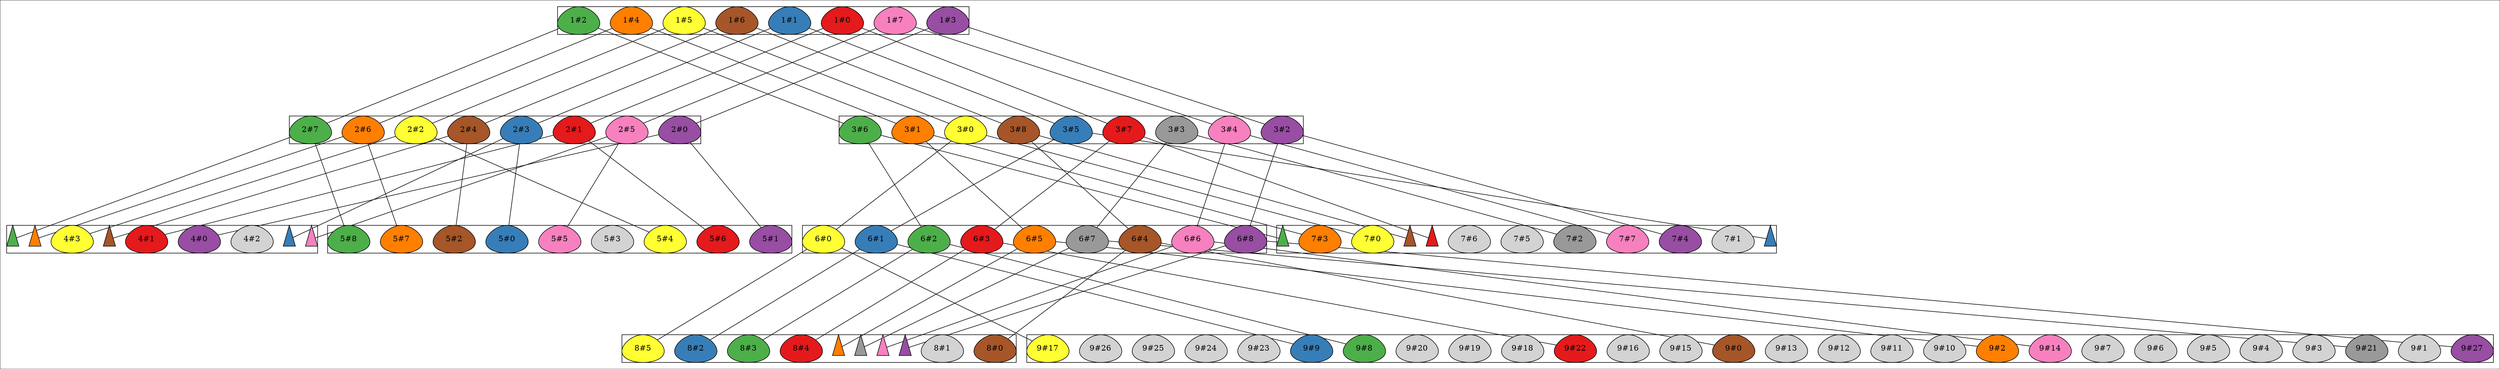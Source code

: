 strict digraph G {
colorscheme=set19;
directed=True;
margin="0.0";
newrank=True;
outputorder=edgesfirst;
rankdir=TB;
splines=False;
"1#0" [colorscheme=set19, fillcolor=1, height="0.7", label="1#0", shape=egg, style=filled, width=1];
"1#1" [colorscheme=set19, fillcolor=2, height="0.7", label="1#1", shape=egg, style=filled, width=1];
"1#2" [colorscheme=set19, fillcolor=3, height="0.7", label="1#2", shape=egg, style=filled, width=1];
"1#3" [colorscheme=set19, fillcolor=4, height="0.7", label="1#3", shape=egg, style=filled, width=1];
"1#4" [colorscheme=set19, fillcolor=5, height="0.7", label="1#4", shape=egg, style=filled, width=1];
"1#5" [colorscheme=set19, fillcolor=6, height="0.7", label="1#5", shape=egg, style=filled, width=1];
"1#6" [colorscheme=set19, fillcolor=7, height="0.7", label="1#6", shape=egg, style=filled, width=1];
"1#7" [colorscheme=set19, fillcolor=8, height="0.7", label="1#7", shape=egg, style=filled, width=1];
subgraph cluster_1 {
label="";
rank=same;
"1#0";
"1#1";
"1#2";
"1#3";
"1#4";
"1#5";
"1#6";
"1#7";
}

"2#0" [colorscheme=set19, fillcolor=4, height="0.7", label="2#0", shape=egg, style=filled, width=1];
"2#1" [colorscheme=set19, fillcolor=1, height="0.7", label="2#1", shape=egg, style=filled, width=1];
"2#2" [colorscheme=set19, fillcolor=6, height="0.7", label="2#2", shape=egg, style=filled, width=1];
"2#3" [colorscheme=set19, fillcolor=2, height="0.7", label="2#3", shape=egg, style=filled, width=1];
"2#4" [colorscheme=set19, fillcolor=7, height="0.7", label="2#4", shape=egg, style=filled, width=1];
"2#5" [colorscheme=set19, fillcolor=8, height="0.7", label="2#5", shape=egg, style=filled, width=1];
"2#6" [colorscheme=set19, fillcolor=5, height="0.7", label="2#6", shape=egg, style=filled, width=1];
"2#7" [colorscheme=set19, fillcolor=3, height="0.7", label="2#7", shape=egg, style=filled, width=1];
subgraph cluster_2 {
label="";
rank=same;
"2#0";
"2#1";
"2#2";
"2#3";
"2#4";
"2#5";
"2#6";
"2#7";
}

"3#0" [colorscheme=set19, fillcolor=6, height="0.7", label="3#0", shape=egg, style=filled, width=1];
"3#1" [colorscheme=set19, fillcolor=5, height="0.7", label="3#1", shape=egg, style=filled, width=1];
"3#2" [colorscheme=set19, fillcolor=4, height="0.7", label="3#2", shape=egg, style=filled, width=1];
"3#3" [colorscheme=set19, fillcolor=9, height="0.7", label="3#3", shape=egg, style=filled, width=1];
"3#4" [colorscheme=set19, fillcolor=8, height="0.7", label="3#4", shape=egg, style=filled, width=1];
"3#5" [colorscheme=set19, fillcolor=2, height="0.7", label="3#5", shape=egg, style=filled, width=1];
"3#6" [colorscheme=set19, fillcolor=3, height="0.7", label="3#6", shape=egg, style=filled, width=1];
"3#7" [colorscheme=set19, fillcolor=1, height="0.7", label="3#7", shape=egg, style=filled, width=1];
"3#8" [colorscheme=set19, fillcolor=7, height="0.7", label="3#8", shape=egg, style=filled, width=1];
subgraph cluster_3 {
label="";
rank=same;
"3#0";
"3#1";
"3#2";
"3#3";
"3#4";
"3#5";
"3#6";
"3#7";
"3#8";
}

"4#0" [colorscheme=set19, fillcolor=4, height="0.7", label="4#0", shape=egg, style=filled, width=1];
"4#1" [colorscheme=set19, fillcolor=1, height="0.7", label="4#1", shape=egg, style=filled, width=1];
"4#2" [height="0.7", label="4#2", shape=egg, style=filled, width=1];
"4#3" [colorscheme=set19, fillcolor=6, height="0.7", label="4#3", shape=egg, style=filled, width=1];
"4#0_death" [colorscheme=set19, fillcolor=2, height="0.7", label="", shape=triangle, style=filled, width="0.3"];
"4#2_death" [colorscheme=set19, fillcolor=7, height="0.7", label="", shape=triangle, style=filled, width="0.3"];
"4#5_death" [colorscheme=set19, fillcolor=8, height="0.7", label="", shape=triangle, style=filled, width="0.3"];
"4#7_death" [colorscheme=set19, fillcolor=5, height="0.7", label="", shape=triangle, style=filled, width="0.3"];
"4#8_death" [colorscheme=set19, fillcolor=3, height="0.7", label="", shape=triangle, style=filled, width="0.3"];
subgraph cluster_4 {
label="";
rank=sink;
"4#0";
"4#1";
"4#2";
"4#3";
"4#0_death";
"4#2_death";
"4#5_death";
"4#7_death";
"4#8_death";
}

"5#0" [colorscheme=set19, fillcolor=2, height="0.7", label="5#0", shape=egg, style=filled, width=1];
"5#1" [colorscheme=set19, fillcolor=4, height="0.7", label="5#1", shape=egg, style=filled, width=1];
"5#2" [colorscheme=set19, fillcolor=7, height="0.7", label="5#2", shape=egg, style=filled, width=1];
"5#3" [height="0.7", label="5#3", shape=egg, style=filled, width=1];
"5#4" [colorscheme=set19, fillcolor=6, height="0.7", label="5#4", shape=egg, style=filled, width=1];
"5#5" [colorscheme=set19, fillcolor=8, height="0.7", label="5#5", shape=egg, style=filled, width=1];
"5#6" [colorscheme=set19, fillcolor=1, height="0.7", label="5#6", shape=egg, style=filled, width=1];
"5#7" [colorscheme=set19, fillcolor=5, height="0.7", label="5#7", shape=egg, style=filled, width=1];
"5#8" [colorscheme=set19, fillcolor=3, height="0.7", label="5#8", shape=egg, style=filled, width=1];
subgraph cluster_5 {
label="";
rank=sink;
"5#0";
"5#1";
"5#2";
"5#3";
"5#4";
"5#5";
"5#6";
"5#7";
"5#8";
}

"6#0" [colorscheme=set19, fillcolor=6, height="0.7", label="6#0", shape=egg, style=filled, width=1];
"6#1" [colorscheme=set19, fillcolor=2, height="0.7", label="6#1", shape=egg, style=filled, width=1];
"6#2" [colorscheme=set19, fillcolor=3, height="0.7", label="6#2", shape=egg, style=filled, width=1];
"6#3" [colorscheme=set19, fillcolor=1, height="0.7", label="6#3", shape=egg, style=filled, width=1];
"6#4" [colorscheme=set19, fillcolor=7, height="0.7", label="6#4", shape=egg, style=filled, width=1];
"6#5" [colorscheme=set19, fillcolor=5, height="0.7", label="6#5", shape=egg, style=filled, width=1];
"6#6" [colorscheme=set19, fillcolor=8, height="0.7", label="6#6", shape=egg, style=filled, width=1];
"6#7" [colorscheme=set19, fillcolor=9, height="0.7", label="6#7", shape=egg, style=filled, width=1];
"6#8" [colorscheme=set19, fillcolor=4, height="0.7", label="6#8", shape=egg, style=filled, width=1];
subgraph cluster_6 {
label="";
rank=same;
"6#0";
"6#1";
"6#2";
"6#3";
"6#4";
"6#5";
"6#6";
"6#7";
"6#8";
}

"7#0" [colorscheme=set19, fillcolor=6, height="0.7", label="7#0", shape=egg, style=filled, width=1];
"7#1" [height="0.7", label="7#1", shape=egg, style=filled, width=1];
"7#2" [colorscheme=set19, fillcolor=9, height="0.7", label="7#2", shape=egg, style=filled, width=1];
"7#3" [colorscheme=set19, fillcolor=5, height="0.7", label="7#3", shape=egg, style=filled, width=1];
"7#4" [colorscheme=set19, fillcolor=4, height="0.7", label="7#4", shape=egg, style=filled, width=1];
"7#5" [height="0.7", label="7#5", shape=egg, style=filled, width=1];
"7#6" [height="0.7", label="7#6", shape=egg, style=filled, width=1];
"7#7" [colorscheme=set19, fillcolor=8, height="0.7", label="7#7", shape=egg, style=filled, width=1];
"7#1_death" [colorscheme=set19, fillcolor=2, height="0.7", label="", shape=triangle, style=filled, width="0.3"];
"7#2_death" [colorscheme=set19, fillcolor=3, height="0.7", label="", shape=triangle, style=filled, width="0.3"];
"7#3_death" [colorscheme=set19, fillcolor=1, height="0.7", label="", shape=triangle, style=filled, width="0.3"];
"7#4_death" [colorscheme=set19, fillcolor=7, height="0.7", label="", shape=triangle, style=filled, width="0.3"];
subgraph cluster_7 {
label="";
rank=sink;
"7#0";
"7#1";
"7#2";
"7#3";
"7#4";
"7#5";
"7#6";
"7#7";
"7#1_death";
"7#2_death";
"7#3_death";
"7#4_death";
}

"8#0" [colorscheme=set19, fillcolor=7, height="0.7", label="8#0", shape=egg, style=filled, width=1];
"8#1" [height="0.7", label="8#1", shape=egg, style=filled, width=1];
"8#2" [colorscheme=set19, fillcolor=2, height="0.7", label="8#2", shape=egg, style=filled, width=1];
"8#3" [colorscheme=set19, fillcolor=3, height="0.7", label="8#3", shape=egg, style=filled, width=1];
"8#4" [colorscheme=set19, fillcolor=1, height="0.7", label="8#4", shape=egg, style=filled, width=1];
"8#5" [colorscheme=set19, fillcolor=6, height="0.7", label="8#5", shape=egg, style=filled, width=1];
"8#2_death" [colorscheme=set19, fillcolor=5, height="0.7", label="", shape=triangle, style=filled, width="0.3"];
"8#14_death" [colorscheme=set19, fillcolor=8, height="0.7", label="", shape=triangle, style=filled, width="0.3"];
"8#21_death" [colorscheme=set19, fillcolor=9, height="0.7", label="", shape=triangle, style=filled, width="0.3"];
"8#27_death" [colorscheme=set19, fillcolor=4, height="0.7", label="", shape=triangle, style=filled, width="0.3"];
subgraph cluster_8 {
label="";
rank=sink;
"8#0";
"8#1";
"8#2";
"8#3";
"8#4";
"8#5";
"8#2_death";
"8#14_death";
"8#21_death";
"8#27_death";
}

"9#0" [colorscheme=set19, fillcolor=7, height="0.7", label="9#0", shape=egg, style=filled, width=1];
"9#1" [height="0.7", label="9#1", shape=egg, style=filled, width=1];
"9#2" [colorscheme=set19, fillcolor=5, height="0.7", label="9#2", shape=egg, style=filled, width=1];
"9#3" [height="0.7", label="9#3", shape=egg, style=filled, width=1];
"9#4" [height="0.7", label="9#4", shape=egg, style=filled, width=1];
"9#5" [height="0.7", label="9#5", shape=egg, style=filled, width=1];
"9#6" [height="0.7", label="9#6", shape=egg, style=filled, width=1];
"9#7" [height="0.7", label="9#7", shape=egg, style=filled, width=1];
"9#8" [colorscheme=set19, fillcolor=3, height="0.7", label="9#8", shape=egg, style=filled, width=1];
"9#9" [colorscheme=set19, fillcolor=2, height="0.7", label="9#9", shape=egg, style=filled, width=1];
"9#10" [height="0.7", label="9#10", shape=egg, style=filled, width=1];
"9#11" [height="0.7", label="9#11", shape=egg, style=filled, width=1];
"9#12" [height="0.7", label="9#12", shape=egg, style=filled, width=1];
"9#13" [height="0.7", label="9#13", shape=egg, style=filled, width=1];
"9#14" [colorscheme=set19, fillcolor=8, height="0.7", label="9#14", shape=egg, style=filled, width=1];
"9#15" [height="0.7", label="9#15", shape=egg, style=filled, width=1];
"9#16" [height="0.7", label="9#16", shape=egg, style=filled, width=1];
"9#17" [colorscheme=set19, fillcolor=6, height="0.7", label="9#17", shape=egg, style=filled, width=1];
"9#18" [height="0.7", label="9#18", shape=egg, style=filled, width=1];
"9#19" [height="0.7", label="9#19", shape=egg, style=filled, width=1];
"9#20" [height="0.7", label="9#20", shape=egg, style=filled, width=1];
"9#21" [colorscheme=set19, fillcolor=9, height="0.7", label="9#21", shape=egg, style=filled, width=1];
"9#22" [colorscheme=set19, fillcolor=1, height="0.7", label="9#22", shape=egg, style=filled, width=1];
"9#23" [height="0.7", label="9#23", shape=egg, style=filled, width=1];
"9#24" [height="0.7", label="9#24", shape=egg, style=filled, width=1];
"9#25" [height="0.7", label="9#25", shape=egg, style=filled, width=1];
"9#26" [height="0.7", label="9#26", shape=egg, style=filled, width=1];
"9#27" [colorscheme=set19, fillcolor=4, height="0.7", label="9#27", shape=egg, style=filled, width=1];
subgraph cluster_9 {
label="";
rank=sink;
"9#0";
"9#1";
"9#2";
"9#3";
"9#4";
"9#5";
"9#6";
"9#7";
"9#8";
"9#9";
"9#10";
"9#11";
"9#12";
"9#13";
"9#14";
"9#15";
"9#16";
"9#17";
"9#18";
"9#19";
"9#20";
"9#21";
"9#22";
"9#23";
"9#24";
"9#25";
"9#26";
"9#27";
}

"1#0" -> "2#1"  [dir=none, minlen=4, weight=1];
"1#0" -> "3#7"  [dir=none, minlen=4, weight=1];
"1#1" -> "2#3"  [dir=none, minlen=4, weight=1];
"1#1" -> "3#5"  [dir=none, minlen=4, weight=1];
"1#2" -> "2#7"  [dir=none, minlen=4, weight=1];
"1#2" -> "3#6"  [dir=none, minlen=4, weight=1];
"1#3" -> "2#0"  [dir=none, minlen=4, weight=1];
"1#3" -> "3#2"  [dir=none, minlen=4, weight=1];
"1#4" -> "2#6"  [dir=none, minlen=4, weight=1];
"1#4" -> "3#1"  [dir=none, minlen=4, weight=1];
"1#5" -> "2#2"  [dir=none, minlen=4, weight=1];
"1#5" -> "3#0"  [dir=none, minlen=4, weight=1];
"1#6" -> "2#4"  [dir=none, minlen=4, weight=1];
"1#6" -> "3#8"  [dir=none, minlen=4, weight=1];
"1#7" -> "2#5"  [dir=none, minlen=4, weight=1];
"1#7" -> "3#4"  [dir=none, minlen=4, weight=1];
"3#0" -> "6#0"  [dir=none, minlen=4, weight=1];
"3#0" -> "7#0"  [dir=none, minlen=4, weight=1];
"3#1" -> "6#5"  [dir=none, minlen=4, weight=1];
"3#1" -> "7#3"  [dir=none, minlen=4, weight=1];
"3#2" -> "6#8"  [dir=none, minlen=4, weight=1];
"3#2" -> "7#4"  [dir=none, minlen=4, weight=1];
"3#3" -> "6#7"  [dir=none, minlen=4, weight=1];
"3#3" -> "7#2"  [dir=none, minlen=4, weight=1];
"3#4" -> "6#6"  [dir=none, minlen=4, weight=1];
"3#4" -> "7#7"  [dir=none, minlen=4, weight=1];
"3#5" -> "6#1"  [dir=none, minlen=4, weight=1];
"3#5" -> "7#1_death"  [dir=none, minlen=4, weight=1];
"3#6" -> "6#2"  [dir=none, minlen=4, weight=1];
"3#6" -> "7#2_death"  [dir=none, minlen=4, weight=1];
"3#7" -> "6#3"  [dir=none, minlen=4, weight=1];
"3#7" -> "7#3_death"  [dir=none, minlen=4, weight=1];
"3#8" -> "6#4"  [dir=none, minlen=4, weight=1];
"3#8" -> "7#4_death"  [dir=none, minlen=4, weight=1];
"6#0" -> "8#5"  [dir=none, minlen=4, weight=1];
"6#0" -> "9#17"  [dir=none, minlen=4, weight=1];
"6#1" -> "8#2"  [dir=none, minlen=4, weight=1];
"6#1" -> "9#9"  [dir=none, minlen=4, weight=1];
"6#2" -> "8#3"  [dir=none, minlen=4, weight=1];
"6#2" -> "9#8"  [dir=none, minlen=4, weight=1];
"6#3" -> "8#4"  [dir=none, minlen=4, weight=1];
"6#3" -> "9#22"  [dir=none, minlen=4, weight=1];
"6#4" -> "8#0"  [dir=none, minlen=4, weight=1];
"6#4" -> "9#0"  [dir=none, minlen=4, weight=1];
"6#5" -> "9#2"  [dir=none, minlen=4, weight=1];
"6#5" -> "8#2_death"  [dir=none, minlen=4, weight=1];
"6#6" -> "9#14"  [dir=none, minlen=4, weight=1];
"6#6" -> "8#14_death"  [dir=none, minlen=4, weight=1];
"6#7" -> "9#21"  [dir=none, minlen=4, weight=1];
"6#7" -> "8#21_death"  [dir=none, minlen=4, weight=1];
"6#8" -> "9#27"  [dir=none, minlen=4, weight=1];
"6#8" -> "8#27_death"  [dir=none, minlen=4, weight=1];
"2#0" -> "4#0"  [dir=none, minlen=4, weight=1];
"2#0" -> "5#1"  [dir=none, minlen=4, weight=1];
"2#1" -> "4#1"  [dir=none, minlen=4, weight=1];
"2#1" -> "5#6"  [dir=none, minlen=4, weight=1];
"2#2" -> "4#3"  [dir=none, minlen=4, weight=1];
"2#2" -> "5#4"  [dir=none, minlen=4, weight=1];
"2#3" -> "5#0"  [dir=none, minlen=4, weight=1];
"2#3" -> "4#0_death"  [dir=none, minlen=4, weight=1];
"2#4" -> "5#2"  [dir=none, minlen=4, weight=1];
"2#4" -> "4#2_death"  [dir=none, minlen=4, weight=1];
"2#5" -> "5#5"  [dir=none, minlen=4, weight=1];
"2#5" -> "4#5_death"  [dir=none, minlen=4, weight=1];
"2#6" -> "5#7"  [dir=none, minlen=4, weight=1];
"2#6" -> "4#7_death"  [dir=none, minlen=4, weight=1];
"2#7" -> "5#8"  [dir=none, minlen=4, weight=1];
"2#7" -> "4#8_death"  [dir=none, minlen=4, weight=1];
}

